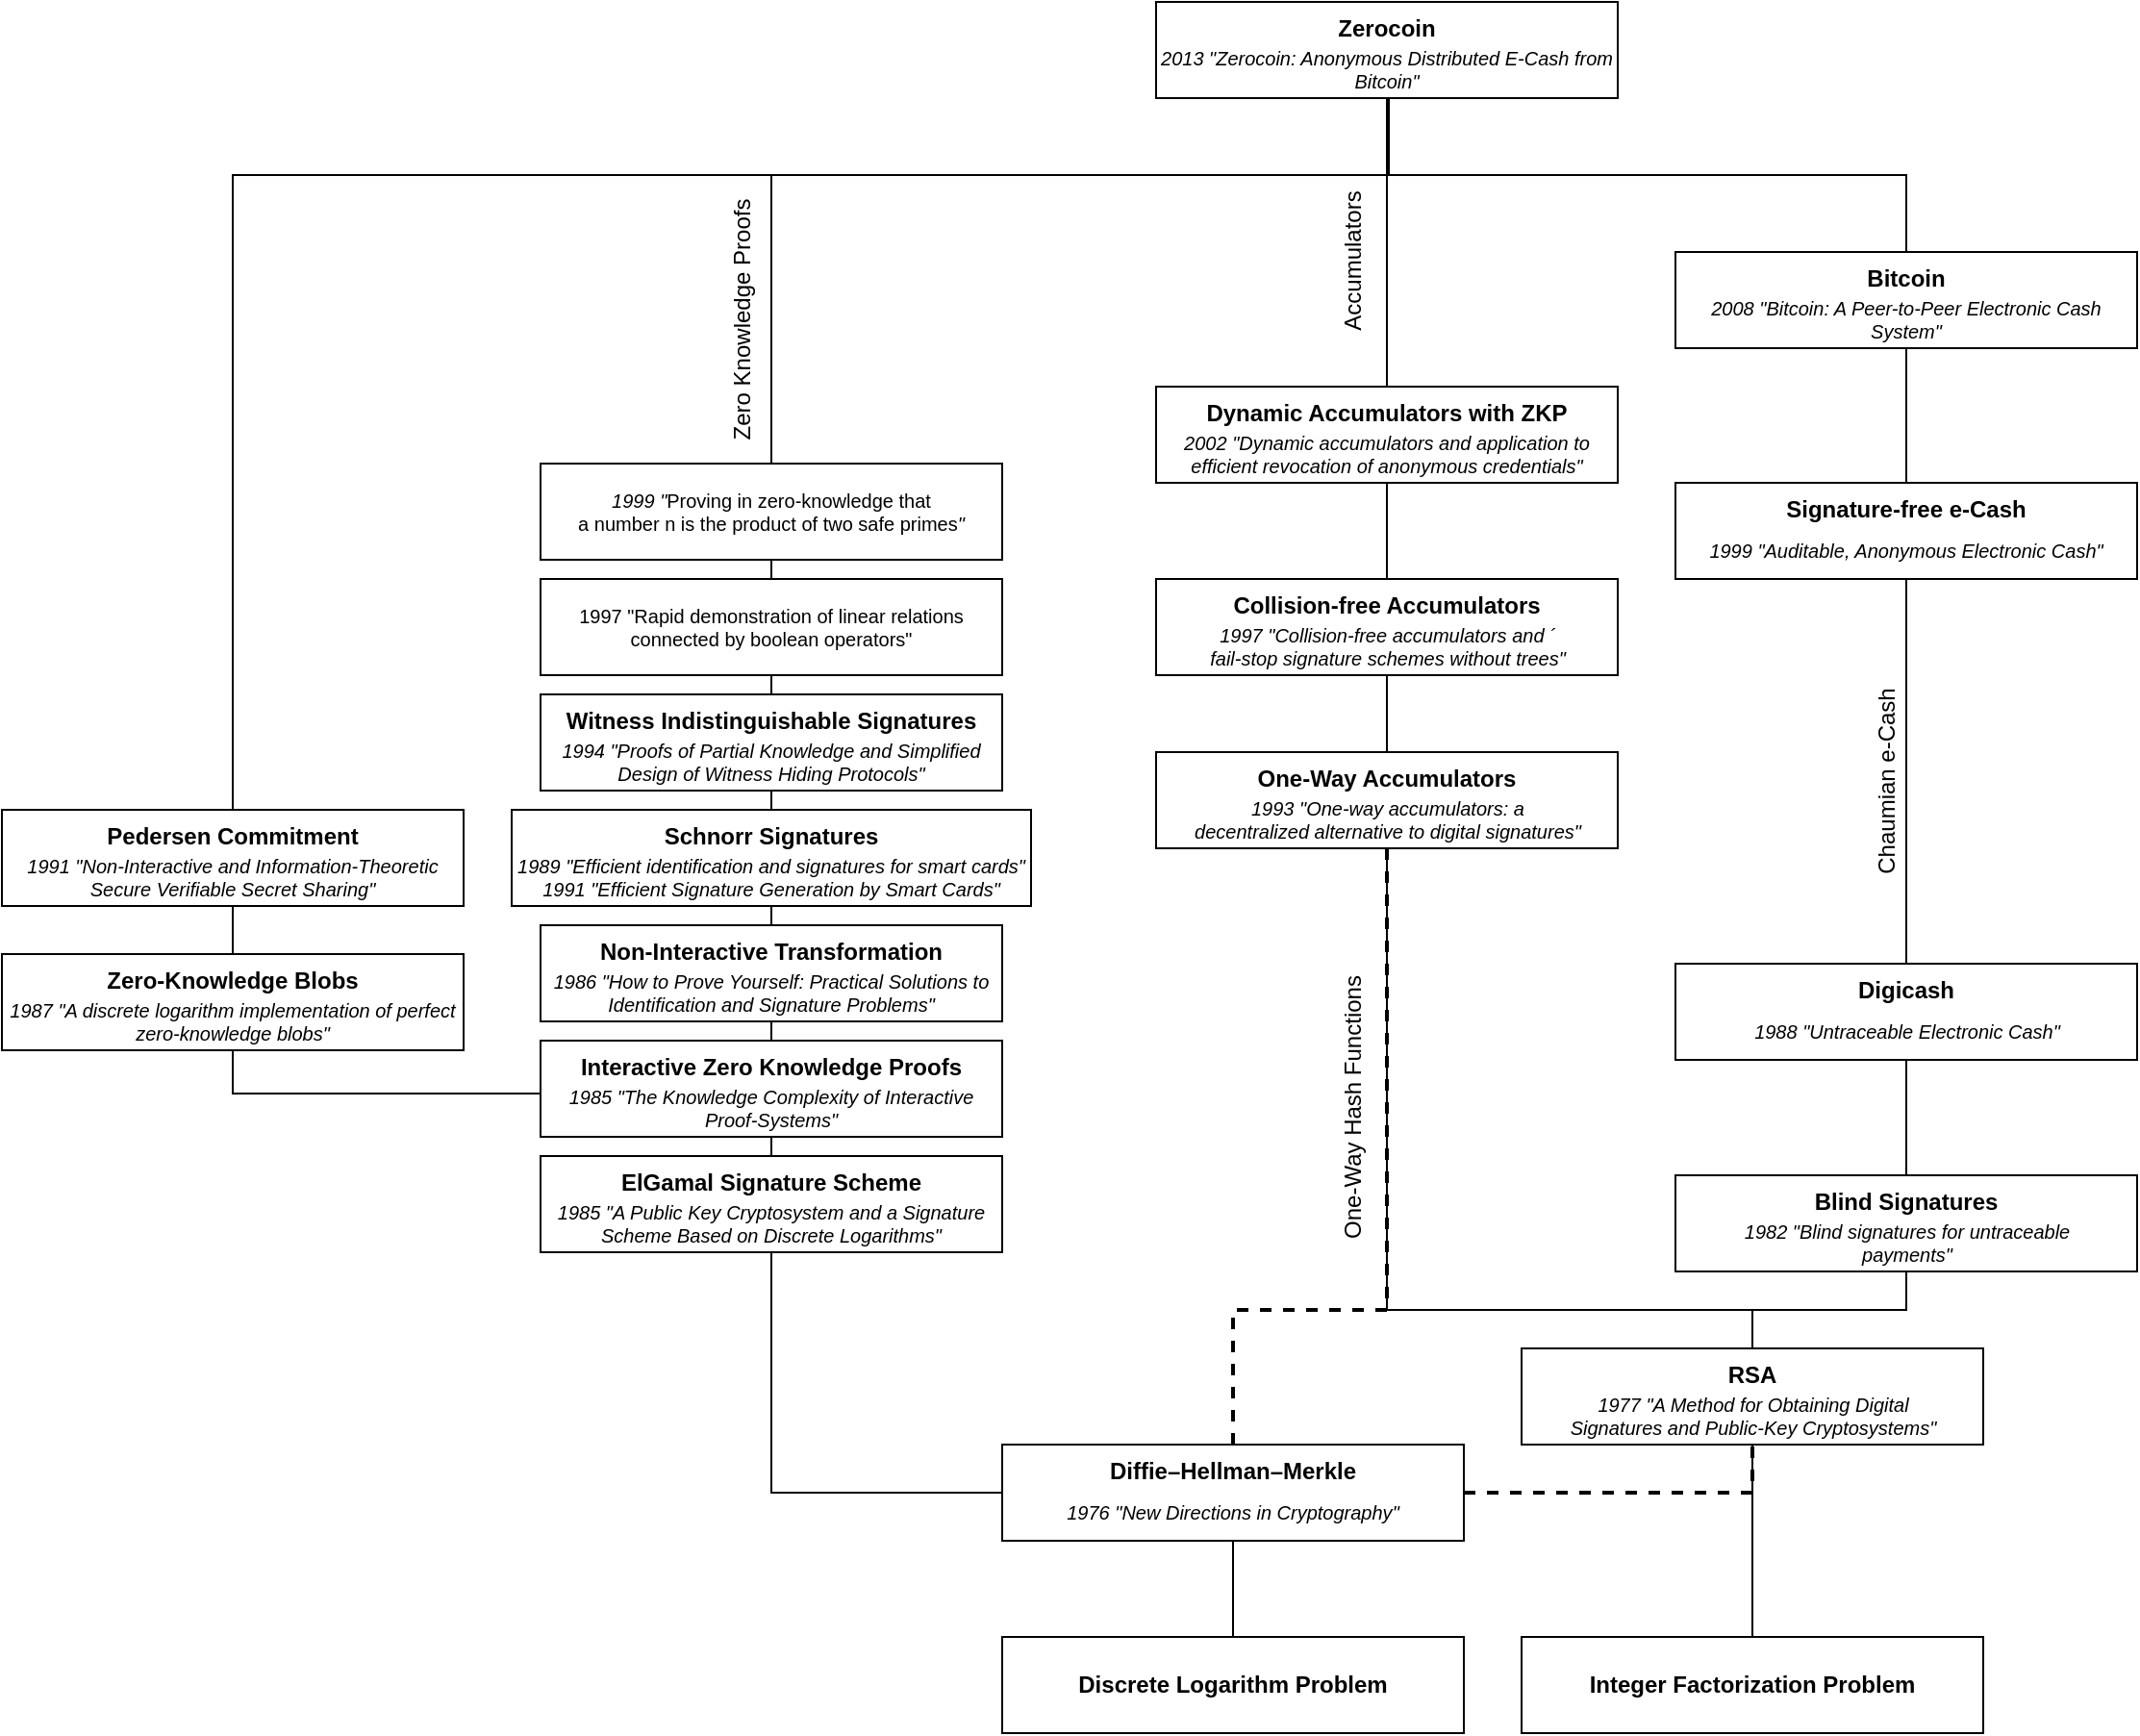 <mxfile version="22.1.16" type="device">
  <diagram name="Page-1" id="_Gakuy9Rwmy7J1l9Ox4a">
    <mxGraphModel dx="2860" dy="1197" grid="1" gridSize="10" guides="1" tooltips="1" connect="1" arrows="1" fold="1" page="1" pageScale="1" pageWidth="850" pageHeight="1100" math="0" shadow="0">
      <root>
        <mxCell id="0" />
        <mxCell id="1" parent="0" />
        <mxCell id="KyD_eOTLhy94dCNybC4f-15" style="edgeStyle=orthogonalEdgeStyle;rounded=0;orthogonalLoop=1;jettySize=auto;html=1;exitX=0.5;exitY=0;exitDx=0;exitDy=0;entryX=0.5;entryY=1;entryDx=0;entryDy=0;endArrow=none;endFill=0;" parent="1" source="5OxK8GY9uhZKVVhu8Ng6-3" target="KyD_eOTLhy94dCNybC4f-4" edge="1">
          <mxGeometry relative="1" as="geometry" />
        </mxCell>
        <mxCell id="nzbw7blMAr6pjb6i6NWN-11" style="edgeStyle=orthogonalEdgeStyle;rounded=0;orthogonalLoop=1;jettySize=auto;html=1;exitX=0.5;exitY=0;exitDx=0;exitDy=0;entryX=0.5;entryY=1;entryDx=0;entryDy=0;endArrow=none;endFill=0;" parent="1" source="5OxK8GY9uhZKVVhu8Ng6-3" target="nzbw7blMAr6pjb6i6NWN-8" edge="1">
          <mxGeometry relative="1" as="geometry">
            <Array as="points">
              <mxPoint x="190" y="870" />
              <mxPoint y="870" />
            </Array>
          </mxGeometry>
        </mxCell>
        <mxCell id="5OxK8GY9uhZKVVhu8Ng6-3" value="RSA" style="rounded=0;whiteSpace=wrap;html=1;verticalAlign=top;fontStyle=1" parent="1" vertex="1">
          <mxGeometry x="70" y="890" width="240" height="50" as="geometry" />
        </mxCell>
        <mxCell id="5OxK8GY9uhZKVVhu8Ng6-4" value="&lt;div style=&quot;font-size: 10px;&quot;&gt;&lt;i style=&quot;font-size: 10px;&quot;&gt;1977 &quot;A Method for Obtaining Digital&lt;/i&gt;&lt;/div&gt;&lt;div style=&quot;font-size: 10px;&quot;&gt;&lt;i style=&quot;font-size: 10px;&quot;&gt;Signatures and Public-Key Cryptosystems&quot;&lt;/i&gt;&lt;/div&gt;" style="text;html=1;strokeColor=none;fillColor=none;align=center;verticalAlign=middle;whiteSpace=wrap;rounded=0;fontSize=10;" parent="1" vertex="1">
          <mxGeometry x="87.5" y="910" width="205" height="30" as="geometry" />
        </mxCell>
        <mxCell id="bKiuF4yFzHOzXGZw1D5E-57" style="edgeStyle=orthogonalEdgeStyle;rounded=0;orthogonalLoop=1;jettySize=auto;html=1;exitX=1;exitY=0.5;exitDx=0;exitDy=0;entryX=0.5;entryY=1;entryDx=0;entryDy=0;endArrow=none;endFill=0;strokeWidth=2;dashed=1;" parent="1" source="5OxK8GY9uhZKVVhu8Ng6-5" target="5OxK8GY9uhZKVVhu8Ng6-4" edge="1">
          <mxGeometry relative="1" as="geometry">
            <mxPoint x="330" y="1090" as="sourcePoint" />
          </mxGeometry>
        </mxCell>
        <mxCell id="nzbw7blMAr6pjb6i6NWN-13" style="edgeStyle=orthogonalEdgeStyle;rounded=0;orthogonalLoop=1;jettySize=auto;html=1;exitX=0.5;exitY=0;exitDx=0;exitDy=0;entryX=0.5;entryY=1;entryDx=0;entryDy=0;dashed=1;strokeWidth=2;endArrow=none;endFill=0;" parent="1" source="5OxK8GY9uhZKVVhu8Ng6-5" target="nzbw7blMAr6pjb6i6NWN-8" edge="1">
          <mxGeometry relative="1" as="geometry">
            <Array as="points">
              <mxPoint x="-80" y="870" />
              <mxPoint y="870" />
            </Array>
          </mxGeometry>
        </mxCell>
        <mxCell id="CaObLDD9Qa8IoBOlciWS-10" style="edgeStyle=orthogonalEdgeStyle;rounded=0;orthogonalLoop=1;jettySize=auto;html=1;exitX=0;exitY=0.5;exitDx=0;exitDy=0;entryX=0.5;entryY=1;entryDx=0;entryDy=0;endArrow=none;endFill=0;" edge="1" parent="1" source="5OxK8GY9uhZKVVhu8Ng6-5" target="CaObLDD9Qa8IoBOlciWS-2">
          <mxGeometry relative="1" as="geometry" />
        </mxCell>
        <mxCell id="5OxK8GY9uhZKVVhu8Ng6-5" value="Diffie–Hellman–Merkle" style="rounded=0;whiteSpace=wrap;html=1;verticalAlign=top;fontStyle=1" parent="1" vertex="1">
          <mxGeometry x="-200" y="940" width="240" height="50" as="geometry" />
        </mxCell>
        <mxCell id="5OxK8GY9uhZKVVhu8Ng6-6" value="&lt;div style=&quot;font-size: 10px;&quot;&gt;&lt;i style=&quot;font-size: 10px;&quot;&gt;1976 &quot;New Directions in Cryptography&lt;/i&gt;&lt;i style=&quot;background-color: initial;&quot;&gt;&quot;&lt;/i&gt;&lt;/div&gt;" style="text;html=1;strokeColor=none;fillColor=none;align=center;verticalAlign=middle;whiteSpace=wrap;rounded=0;fontSize=10;" parent="1" vertex="1">
          <mxGeometry x="-190" y="960" width="220" height="30" as="geometry" />
        </mxCell>
        <mxCell id="5OxK8GY9uhZKVVhu8Ng6-11" style="edgeStyle=orthogonalEdgeStyle;rounded=0;orthogonalLoop=1;jettySize=auto;html=1;exitX=0.5;exitY=0;exitDx=0;exitDy=0;entryX=0.5;entryY=1;entryDx=0;entryDy=0;endArrow=none;endFill=0;" parent="1" source="5OxK8GY9uhZKVVhu8Ng6-7" target="5OxK8GY9uhZKVVhu8Ng6-6" edge="1">
          <mxGeometry relative="1" as="geometry" />
        </mxCell>
        <mxCell id="5OxK8GY9uhZKVVhu8Ng6-7" value="Discrete Logarithm Problem" style="rounded=0;whiteSpace=wrap;html=1;fontStyle=1" parent="1" vertex="1">
          <mxGeometry x="-200" y="1040" width="240" height="50" as="geometry" />
        </mxCell>
        <mxCell id="bKiuF4yFzHOzXGZw1D5E-45" style="edgeStyle=orthogonalEdgeStyle;rounded=0;orthogonalLoop=1;jettySize=auto;html=1;exitX=0.5;exitY=0;exitDx=0;exitDy=0;endArrow=none;endFill=0;" parent="1" source="5OxK8GY9uhZKVVhu8Ng6-8" target="5OxK8GY9uhZKVVhu8Ng6-4" edge="1">
          <mxGeometry relative="1" as="geometry" />
        </mxCell>
        <mxCell id="5OxK8GY9uhZKVVhu8Ng6-8" value="Integer Factorization Problem" style="rounded=0;whiteSpace=wrap;html=1;fontStyle=1" parent="1" vertex="1">
          <mxGeometry x="70" y="1040" width="240" height="50" as="geometry" />
        </mxCell>
        <mxCell id="KyD_eOTLhy94dCNybC4f-1" value="Zerocoin" style="rounded=0;whiteSpace=wrap;html=1;verticalAlign=top;fontStyle=1" parent="1" vertex="1">
          <mxGeometry x="-120" y="190" width="240" height="50" as="geometry" />
        </mxCell>
        <mxCell id="KyD_eOTLhy94dCNybC4f-2" value="&lt;div style=&quot;font-size: 10px;&quot;&gt;&lt;/div&gt;&lt;i&gt;2013 &quot;Zerocoin: Anonymous Distributed E-Cash from Bitcoin&quot;&lt;br&gt;&lt;/i&gt;" style="text;html=1;strokeColor=none;fillColor=none;align=center;verticalAlign=middle;whiteSpace=wrap;rounded=0;fontSize=10;" parent="1" vertex="1">
          <mxGeometry x="-120" y="210" width="240" height="30" as="geometry" />
        </mxCell>
        <mxCell id="KyD_eOTLhy94dCNybC4f-7" style="edgeStyle=orthogonalEdgeStyle;rounded=0;orthogonalLoop=1;jettySize=auto;html=1;exitX=0.5;exitY=0;exitDx=0;exitDy=0;entryX=0.5;entryY=1;entryDx=0;entryDy=0;endArrow=none;endFill=0;" parent="1" source="KyD_eOTLhy94dCNybC4f-3" target="KyD_eOTLhy94dCNybC4f-6" edge="1">
          <mxGeometry relative="1" as="geometry" />
        </mxCell>
        <mxCell id="KyD_eOTLhy94dCNybC4f-3" value="Blind Signatures" style="rounded=0;whiteSpace=wrap;html=1;verticalAlign=top;fontStyle=1" parent="1" vertex="1">
          <mxGeometry x="150" y="800" width="240" height="50" as="geometry" />
        </mxCell>
        <mxCell id="KyD_eOTLhy94dCNybC4f-4" value="&lt;div style=&quot;font-size: 10px;&quot;&gt;&lt;i&gt;1982 &quot;Blind signatures for untraceable payments&quot;&lt;/i&gt;&lt;/div&gt;" style="text;html=1;strokeColor=none;fillColor=none;align=center;verticalAlign=middle;whiteSpace=wrap;rounded=0;fontSize=10;" parent="1" vertex="1">
          <mxGeometry x="167.5" y="820" width="205" height="30" as="geometry" />
        </mxCell>
        <mxCell id="KyD_eOTLhy94dCNybC4f-19" style="edgeStyle=orthogonalEdgeStyle;rounded=0;orthogonalLoop=1;jettySize=auto;html=1;exitX=0.5;exitY=0;exitDx=0;exitDy=0;entryX=0.5;entryY=1;entryDx=0;entryDy=0;endArrow=none;endFill=0;" parent="1" source="KyD_eOTLhy94dCNybC4f-5" target="KyD_eOTLhy94dCNybC4f-18" edge="1">
          <mxGeometry relative="1" as="geometry" />
        </mxCell>
        <mxCell id="KyD_eOTLhy94dCNybC4f-5" value="Digicash" style="rounded=0;whiteSpace=wrap;html=1;verticalAlign=top;fontStyle=1" parent="1" vertex="1">
          <mxGeometry x="150" y="690" width="240" height="50" as="geometry" />
        </mxCell>
        <mxCell id="KyD_eOTLhy94dCNybC4f-6" value="&lt;div style=&quot;font-size: 10px;&quot;&gt;&lt;i&gt;1988 &quot;Untraceable Electronic Cash&quot;&lt;/i&gt;&lt;/div&gt;" style="text;html=1;strokeColor=none;fillColor=none;align=center;verticalAlign=middle;whiteSpace=wrap;rounded=0;fontSize=10;" parent="1" vertex="1">
          <mxGeometry x="167.5" y="710" width="205" height="30" as="geometry" />
        </mxCell>
        <mxCell id="PVdPPHzCQSvvqk6dLM3M-4" style="edgeStyle=orthogonalEdgeStyle;rounded=0;orthogonalLoop=1;jettySize=auto;html=1;exitX=0.5;exitY=0;exitDx=0;exitDy=0;entryX=0.5;entryY=1;entryDx=0;entryDy=0;endArrow=none;endFill=0;" parent="1" source="KyD_eOTLhy94dCNybC4f-17" target="PVdPPHzCQSvvqk6dLM3M-2" edge="1">
          <mxGeometry relative="1" as="geometry" />
        </mxCell>
        <mxCell id="KyD_eOTLhy94dCNybC4f-17" value="Signature-free e-Cash" style="rounded=0;whiteSpace=wrap;html=1;verticalAlign=top;fontStyle=1" parent="1" vertex="1">
          <mxGeometry x="150" y="440" width="240" height="50" as="geometry" />
        </mxCell>
        <mxCell id="KyD_eOTLhy94dCNybC4f-18" value="&lt;div style=&quot;&quot;&gt;1999 &quot;Auditable, Anonymous Electronic Cash&quot;&lt;/div&gt;" style="text;html=1;strokeColor=none;fillColor=none;align=center;verticalAlign=middle;whiteSpace=wrap;rounded=0;fontSize=10;fontStyle=2" parent="1" vertex="1">
          <mxGeometry x="150" y="460" width="240" height="30" as="geometry" />
        </mxCell>
        <mxCell id="nzbw7blMAr6pjb6i6NWN-12" style="edgeStyle=orthogonalEdgeStyle;rounded=0;orthogonalLoop=1;jettySize=auto;html=1;exitX=0.5;exitY=0;exitDx=0;exitDy=0;entryX=0.5;entryY=1;entryDx=0;entryDy=0;endArrow=none;endFill=0;" parent="1" source="nzbw7blMAr6pjb6i6NWN-3" target="KyD_eOTLhy94dCNybC4f-2" edge="1">
          <mxGeometry relative="1" as="geometry" />
        </mxCell>
        <mxCell id="nzbw7blMAr6pjb6i6NWN-3" value="Dynamic Accumulators with ZKP" style="rounded=0;whiteSpace=wrap;html=1;verticalAlign=top;fontStyle=1" parent="1" vertex="1">
          <mxGeometry x="-120" y="390" width="240" height="50" as="geometry" />
        </mxCell>
        <mxCell id="nzbw7blMAr6pjb6i6NWN-4" value="&lt;div style=&quot;font-size: 10px;&quot;&gt;&lt;span&gt;2002 &quot;&lt;/span&gt;Dynamic accumulators&amp;nbsp;&lt;span style=&quot;background-color: initial;&quot;&gt;and application to efficient revocation of anonymous credentials&quot;&lt;/span&gt;&lt;/div&gt;" style="text;html=1;strokeColor=none;fillColor=none;align=center;verticalAlign=middle;whiteSpace=wrap;rounded=0;fontSize=10;fontStyle=2" parent="1" vertex="1">
          <mxGeometry x="-120" y="410" width="240" height="30" as="geometry" />
        </mxCell>
        <mxCell id="nzbw7blMAr6pjb6i6NWN-10" style="edgeStyle=orthogonalEdgeStyle;rounded=0;orthogonalLoop=1;jettySize=auto;html=1;exitX=0.5;exitY=0;exitDx=0;exitDy=0;endArrow=none;endFill=0;" parent="1" source="nzbw7blMAr6pjb6i6NWN-5" target="nzbw7blMAr6pjb6i6NWN-4" edge="1">
          <mxGeometry relative="1" as="geometry" />
        </mxCell>
        <mxCell id="nzbw7blMAr6pjb6i6NWN-5" value="Collision-free Accumulators" style="rounded=0;whiteSpace=wrap;html=1;verticalAlign=top;fontStyle=1" parent="1" vertex="1">
          <mxGeometry x="-120" y="490" width="240" height="50" as="geometry" />
        </mxCell>
        <mxCell id="nzbw7blMAr6pjb6i6NWN-6" value="&lt;div style=&quot;font-size: 10px;&quot;&gt;&lt;span&gt;1997 &quot;&lt;/span&gt;Collision-free accumulators and ´&lt;/div&gt;&lt;div&gt;fail-stop signature schemes without trees&quot;&lt;/div&gt;" style="text;html=1;strokeColor=none;fillColor=none;align=center;verticalAlign=middle;whiteSpace=wrap;rounded=0;fontSize=10;fontStyle=2" parent="1" vertex="1">
          <mxGeometry x="-102.5" y="510" width="205" height="30" as="geometry" />
        </mxCell>
        <mxCell id="nzbw7blMAr6pjb6i6NWN-9" style="edgeStyle=orthogonalEdgeStyle;rounded=0;orthogonalLoop=1;jettySize=auto;html=1;exitX=0.5;exitY=0;exitDx=0;exitDy=0;entryX=0.5;entryY=1;entryDx=0;entryDy=0;endArrow=none;endFill=0;" parent="1" source="nzbw7blMAr6pjb6i6NWN-7" target="nzbw7blMAr6pjb6i6NWN-6" edge="1">
          <mxGeometry relative="1" as="geometry" />
        </mxCell>
        <mxCell id="nzbw7blMAr6pjb6i6NWN-7" value="One-Way Accumulators" style="rounded=0;whiteSpace=wrap;html=1;verticalAlign=top;fontStyle=1" parent="1" vertex="1">
          <mxGeometry x="-120" y="580" width="240" height="50" as="geometry" />
        </mxCell>
        <mxCell id="nzbw7blMAr6pjb6i6NWN-8" value="&lt;div style=&quot;font-size: 10px;&quot;&gt;&lt;span&gt;1993 &quot;&lt;/span&gt;One-way accumulators: a&lt;/div&gt;&lt;div&gt;decentralized alternative to digital signatures&quot;&lt;/div&gt;" style="text;html=1;strokeColor=none;fillColor=none;align=center;verticalAlign=middle;whiteSpace=wrap;rounded=0;fontSize=10;fontStyle=2" parent="1" vertex="1">
          <mxGeometry x="-102.5" y="600" width="205" height="30" as="geometry" />
        </mxCell>
        <mxCell id="nzbw7blMAr6pjb6i6NWN-14" value="One-Way Hash Functions" style="text;html=1;strokeColor=none;fillColor=none;align=center;verticalAlign=middle;whiteSpace=wrap;rounded=0;rotation=-90;" parent="1" vertex="1">
          <mxGeometry x="-102.5" y="750" width="170" height="30" as="geometry" />
        </mxCell>
        <mxCell id="nzbw7blMAr6pjb6i6NWN-15" value="Chaumian e-Cash" style="text;html=1;strokeColor=none;fillColor=none;align=center;verticalAlign=middle;whiteSpace=wrap;rounded=0;rotation=-90;" parent="1" vertex="1">
          <mxGeometry x="200" y="580" width="120" height="30" as="geometry" />
        </mxCell>
        <mxCell id="nzbw7blMAr6pjb6i6NWN-20" value="Accumulators" style="text;html=1;strokeColor=none;fillColor=none;align=center;verticalAlign=middle;whiteSpace=wrap;rounded=0;rotation=-90;" parent="1" vertex="1">
          <mxGeometry x="-102.5" y="310" width="170" height="30" as="geometry" />
        </mxCell>
        <mxCell id="PVdPPHzCQSvvqk6dLM3M-5" style="edgeStyle=orthogonalEdgeStyle;rounded=0;orthogonalLoop=1;jettySize=auto;html=1;exitX=0.5;exitY=0;exitDx=0;exitDy=0;entryX=0.5;entryY=1;entryDx=0;entryDy=0;endArrow=none;endFill=0;" parent="1" source="PVdPPHzCQSvvqk6dLM3M-1" target="KyD_eOTLhy94dCNybC4f-2" edge="1">
          <mxGeometry relative="1" as="geometry" />
        </mxCell>
        <mxCell id="PVdPPHzCQSvvqk6dLM3M-1" value="Bitcoin" style="rounded=0;whiteSpace=wrap;html=1;verticalAlign=top;fontStyle=1" parent="1" vertex="1">
          <mxGeometry x="150" y="320" width="240" height="50" as="geometry" />
        </mxCell>
        <mxCell id="PVdPPHzCQSvvqk6dLM3M-2" value="&lt;div style=&quot;font-size: 10px;&quot;&gt;&lt;/div&gt;&lt;i&gt;2008 &quot;Bitcoin: A Peer-to-Peer Electronic Cash System&quot;&lt;br&gt;&lt;/i&gt;" style="text;html=1;strokeColor=none;fillColor=none;align=center;verticalAlign=middle;whiteSpace=wrap;rounded=0;fontSize=10;" parent="1" vertex="1">
          <mxGeometry x="150" y="340" width="240" height="30" as="geometry" />
        </mxCell>
        <mxCell id="CaObLDD9Qa8IoBOlciWS-11" style="edgeStyle=orthogonalEdgeStyle;rounded=0;orthogonalLoop=1;jettySize=auto;html=1;exitX=0.5;exitY=0;exitDx=0;exitDy=0;entryX=0.5;entryY=1;entryDx=0;entryDy=0;endArrow=none;endFill=0;" edge="1" parent="1" source="CaObLDD9Qa8IoBOlciWS-1" target="CaObLDD9Qa8IoBOlciWS-5">
          <mxGeometry relative="1" as="geometry" />
        </mxCell>
        <mxCell id="CaObLDD9Qa8IoBOlciWS-1" value="ElGamal Signature Scheme" style="rounded=0;whiteSpace=wrap;html=1;verticalAlign=top;fontStyle=1" vertex="1" parent="1">
          <mxGeometry x="-440" y="790" width="240" height="50" as="geometry" />
        </mxCell>
        <mxCell id="CaObLDD9Qa8IoBOlciWS-2" value="1985 &quot;A Public Key Cryptosystem and a Signature Scheme Based on Discrete Logarithms&quot;" style="text;html=1;strokeColor=none;fillColor=none;align=center;verticalAlign=middle;whiteSpace=wrap;rounded=0;fontSize=10;fontStyle=2" vertex="1" parent="1">
          <mxGeometry x="-440" y="810" width="240" height="30" as="geometry" />
        </mxCell>
        <mxCell id="CaObLDD9Qa8IoBOlciWS-3" style="edgeStyle=orthogonalEdgeStyle;rounded=0;orthogonalLoop=1;jettySize=auto;html=1;exitX=0.5;exitY=0;exitDx=0;exitDy=0;entryX=0.5;entryY=1;entryDx=0;entryDy=0;endArrow=none;endFill=0;" edge="1" parent="1" source="CaObLDD9Qa8IoBOlciWS-4" target="CaObLDD9Qa8IoBOlciWS-7">
          <mxGeometry relative="1" as="geometry" />
        </mxCell>
        <mxCell id="CaObLDD9Qa8IoBOlciWS-4" value="Interactive Zero Knowledge Proofs" style="rounded=0;whiteSpace=wrap;html=1;verticalAlign=top;fontStyle=1" vertex="1" parent="1">
          <mxGeometry x="-440" y="730" width="240" height="50" as="geometry" />
        </mxCell>
        <mxCell id="CaObLDD9Qa8IoBOlciWS-19" style="edgeStyle=orthogonalEdgeStyle;rounded=0;orthogonalLoop=1;jettySize=auto;html=1;exitX=0;exitY=0.25;exitDx=0;exitDy=0;entryX=0.5;entryY=1;entryDx=0;entryDy=0;endArrow=none;endFill=0;" edge="1" parent="1" source="CaObLDD9Qa8IoBOlciWS-5" target="CaObLDD9Qa8IoBOlciWS-18">
          <mxGeometry relative="1" as="geometry" />
        </mxCell>
        <mxCell id="CaObLDD9Qa8IoBOlciWS-5" value="&lt;span style=&quot;background-color: initial;&quot;&gt;1985 &quot;The Knowledge Complexity of Interactive Proof-Systems&quot;&lt;br&gt;&lt;/span&gt;" style="text;html=1;strokeColor=none;fillColor=none;align=center;verticalAlign=middle;whiteSpace=wrap;rounded=0;fontSize=10;fontStyle=2" vertex="1" parent="1">
          <mxGeometry x="-440" y="750" width="240" height="30" as="geometry" />
        </mxCell>
        <mxCell id="CaObLDD9Qa8IoBOlciWS-12" style="edgeStyle=orthogonalEdgeStyle;rounded=0;orthogonalLoop=1;jettySize=auto;html=1;exitX=0.5;exitY=0;exitDx=0;exitDy=0;entryX=0.5;entryY=1;entryDx=0;entryDy=0;endArrow=none;endFill=0;" edge="1" parent="1" source="CaObLDD9Qa8IoBOlciWS-6" target="CaObLDD9Qa8IoBOlciWS-9">
          <mxGeometry relative="1" as="geometry" />
        </mxCell>
        <mxCell id="CaObLDD9Qa8IoBOlciWS-6" value="Non-Interactive Transformation" style="rounded=0;whiteSpace=wrap;html=1;verticalAlign=top;fontStyle=1" vertex="1" parent="1">
          <mxGeometry x="-440" y="670" width="240" height="50" as="geometry" />
        </mxCell>
        <mxCell id="CaObLDD9Qa8IoBOlciWS-7" value="&lt;span style=&quot;background-color: initial;&quot;&gt;1986 &quot;How to Prove Yourself: Practical Solutions to Identification and Signature Problems&quot;&lt;br&gt;&lt;/span&gt;" style="text;html=1;strokeColor=none;fillColor=none;align=center;verticalAlign=middle;whiteSpace=wrap;rounded=0;fontSize=10;fontStyle=2" vertex="1" parent="1">
          <mxGeometry x="-440" y="690" width="240" height="30" as="geometry" />
        </mxCell>
        <mxCell id="CaObLDD9Qa8IoBOlciWS-24" style="edgeStyle=orthogonalEdgeStyle;rounded=0;orthogonalLoop=1;jettySize=auto;html=1;exitX=0.5;exitY=0;exitDx=0;exitDy=0;entryX=0.5;entryY=1;entryDx=0;entryDy=0;endArrow=none;endFill=0;" edge="1" parent="1" source="CaObLDD9Qa8IoBOlciWS-8" target="CaObLDD9Qa8IoBOlciWS-21">
          <mxGeometry relative="1" as="geometry" />
        </mxCell>
        <mxCell id="CaObLDD9Qa8IoBOlciWS-8" value="Schnorr Signatures" style="rounded=0;whiteSpace=wrap;html=1;verticalAlign=top;fontStyle=1" vertex="1" parent="1">
          <mxGeometry x="-455" y="610" width="270" height="50" as="geometry" />
        </mxCell>
        <mxCell id="CaObLDD9Qa8IoBOlciWS-9" value="&lt;div style=&quot;font-size: 10px;&quot;&gt;&lt;/div&gt;&lt;i&gt;1989 &quot;Efficient identification and signatures for smart cards&quot;&lt;br&gt;1991 &quot;Efficient Signature Generation by Smart Cards&quot;&lt;br&gt;&lt;/i&gt;" style="text;html=1;strokeColor=none;fillColor=none;align=center;verticalAlign=middle;whiteSpace=wrap;rounded=0;fontSize=10;" vertex="1" parent="1">
          <mxGeometry x="-455" y="630" width="270" height="30" as="geometry" />
        </mxCell>
        <mxCell id="CaObLDD9Qa8IoBOlciWS-33" style="edgeStyle=orthogonalEdgeStyle;rounded=0;orthogonalLoop=1;jettySize=auto;html=1;exitX=0.5;exitY=0;exitDx=0;exitDy=0;endArrow=none;endFill=0;" edge="1" parent="1" source="CaObLDD9Qa8IoBOlciWS-14">
          <mxGeometry relative="1" as="geometry">
            <mxPoint y="240" as="targetPoint" />
            <Array as="points">
              <mxPoint x="-600" y="280" />
              <mxPoint x="1" y="280" />
            </Array>
          </mxGeometry>
        </mxCell>
        <mxCell id="CaObLDD9Qa8IoBOlciWS-14" value="Pedersen Commitment" style="rounded=0;whiteSpace=wrap;html=1;verticalAlign=top;fontStyle=1" vertex="1" parent="1">
          <mxGeometry x="-720" y="610" width="240" height="50" as="geometry" />
        </mxCell>
        <mxCell id="CaObLDD9Qa8IoBOlciWS-15" value="1991 &quot;Non-Interactive and Information-Theoretic Secure Verifiable Secret Sharing&quot;" style="text;html=1;strokeColor=none;fillColor=none;align=center;verticalAlign=middle;whiteSpace=wrap;rounded=0;fontSize=10;fontStyle=2" vertex="1" parent="1">
          <mxGeometry x="-720" y="630" width="240" height="30" as="geometry" />
        </mxCell>
        <mxCell id="CaObLDD9Qa8IoBOlciWS-16" style="edgeStyle=orthogonalEdgeStyle;rounded=0;orthogonalLoop=1;jettySize=auto;html=1;exitX=0.5;exitY=0;exitDx=0;exitDy=0;entryX=0.5;entryY=1;entryDx=0;entryDy=0;endArrow=none;endFill=0;" edge="1" parent="1" source="CaObLDD9Qa8IoBOlciWS-17" target="CaObLDD9Qa8IoBOlciWS-15">
          <mxGeometry relative="1" as="geometry" />
        </mxCell>
        <mxCell id="CaObLDD9Qa8IoBOlciWS-17" value=" Zero-Knowledge Blobs" style="rounded=0;whiteSpace=wrap;html=1;verticalAlign=top;fontStyle=1" vertex="1" parent="1">
          <mxGeometry x="-720" y="685" width="240" height="50" as="geometry" />
        </mxCell>
        <mxCell id="CaObLDD9Qa8IoBOlciWS-18" value="1987 &quot;A discrete logarithm implementation of perfect zero-knowledge blobs&quot;" style="text;html=1;strokeColor=none;fillColor=none;align=center;verticalAlign=middle;whiteSpace=wrap;rounded=0;fontSize=10;fontStyle=2" vertex="1" parent="1">
          <mxGeometry x="-720" y="705" width="240" height="30" as="geometry" />
        </mxCell>
        <mxCell id="CaObLDD9Qa8IoBOlciWS-27" style="edgeStyle=orthogonalEdgeStyle;rounded=0;orthogonalLoop=1;jettySize=auto;html=1;exitX=0.5;exitY=0;exitDx=0;exitDy=0;entryX=0.5;entryY=1;entryDx=0;entryDy=0;endArrow=none;endFill=0;" edge="1" parent="1" source="CaObLDD9Qa8IoBOlciWS-20" target="CaObLDD9Qa8IoBOlciWS-26">
          <mxGeometry relative="1" as="geometry" />
        </mxCell>
        <mxCell id="CaObLDD9Qa8IoBOlciWS-20" value="Witness Indistinguishable Signatures" style="rounded=0;whiteSpace=wrap;html=1;verticalAlign=top;fontStyle=1" vertex="1" parent="1">
          <mxGeometry x="-440" y="550" width="240" height="50" as="geometry" />
        </mxCell>
        <mxCell id="CaObLDD9Qa8IoBOlciWS-21" value="&lt;div style=&quot;font-size: 10px;&quot;&gt;&lt;/div&gt;&lt;i&gt;1994 &quot;Proofs of Partial Knowledge and Simplified&lt;div&gt;Design of Witness Hiding Protocols&quot;&lt;/div&gt;&lt;/i&gt;" style="text;html=1;strokeColor=none;fillColor=none;align=center;verticalAlign=middle;whiteSpace=wrap;rounded=0;fontSize=10;" vertex="1" parent="1">
          <mxGeometry x="-440" y="570" width="240" height="30" as="geometry" />
        </mxCell>
        <mxCell id="CaObLDD9Qa8IoBOlciWS-30" style="edgeStyle=orthogonalEdgeStyle;rounded=0;orthogonalLoop=1;jettySize=auto;html=1;exitX=0.5;exitY=0;exitDx=0;exitDy=0;entryX=1;entryY=1;entryDx=0;entryDy=0;endArrow=none;endFill=0;" edge="1" parent="1">
          <mxGeometry relative="1" as="geometry">
            <mxPoint x="-317" y="430" as="sourcePoint" />
            <mxPoint x="0.5" y="240" as="targetPoint" />
            <Array as="points">
              <mxPoint x="-320" y="430" />
              <mxPoint x="-320" y="280" />
              <mxPoint x="1" y="280" />
            </Array>
          </mxGeometry>
        </mxCell>
        <mxCell id="CaObLDD9Qa8IoBOlciWS-22" value="" style="rounded=0;whiteSpace=wrap;html=1;verticalAlign=top;fontStyle=1" vertex="1" parent="1">
          <mxGeometry x="-440" y="430" width="240" height="50" as="geometry" />
        </mxCell>
        <mxCell id="CaObLDD9Qa8IoBOlciWS-23" value="&lt;div style=&quot;font-size: 10px;&quot;&gt;&lt;/div&gt;&lt;i&gt;1999 &quot;&lt;/i&gt;Proving in zero-knowledge that&lt;br&gt;a number n is the product of two safe primes&lt;span style=&quot;font-style: italic; background-color: initial;&quot;&gt;&quot;&lt;/span&gt;" style="text;html=1;strokeColor=none;fillColor=none;align=center;verticalAlign=middle;whiteSpace=wrap;rounded=0;fontSize=10;" vertex="1" parent="1">
          <mxGeometry x="-440" y="440" width="240" height="30" as="geometry" />
        </mxCell>
        <mxCell id="CaObLDD9Qa8IoBOlciWS-34" style="edgeStyle=orthogonalEdgeStyle;rounded=0;orthogonalLoop=1;jettySize=auto;html=1;exitX=0.5;exitY=0;exitDx=0;exitDy=0;entryX=0.5;entryY=1;entryDx=0;entryDy=0;endArrow=none;endFill=0;" edge="1" parent="1" source="CaObLDD9Qa8IoBOlciWS-25" target="CaObLDD9Qa8IoBOlciWS-22">
          <mxGeometry relative="1" as="geometry" />
        </mxCell>
        <mxCell id="CaObLDD9Qa8IoBOlciWS-25" value="" style="rounded=0;whiteSpace=wrap;html=1;verticalAlign=top;fontStyle=1" vertex="1" parent="1">
          <mxGeometry x="-440" y="490" width="240" height="50" as="geometry" />
        </mxCell>
        <mxCell id="CaObLDD9Qa8IoBOlciWS-26" value="&lt;div style=&quot;font-size: 10px;&quot;&gt;&lt;/div&gt;1997 &quot;Rapid demonstration of linear relations connected by boolean operators&quot;" style="text;html=1;strokeColor=none;fillColor=none;align=center;verticalAlign=middle;whiteSpace=wrap;rounded=0;fontSize=10;" vertex="1" parent="1">
          <mxGeometry x="-440" y="500" width="240" height="30" as="geometry" />
        </mxCell>
        <mxCell id="CaObLDD9Qa8IoBOlciWS-32" value="Zero Knowledge Proofs" style="text;html=1;strokeColor=none;fillColor=none;align=center;verticalAlign=middle;whiteSpace=wrap;rounded=0;rotation=-90;" vertex="1" parent="1">
          <mxGeometry x="-420" y="340" width="170" height="30" as="geometry" />
        </mxCell>
      </root>
    </mxGraphModel>
  </diagram>
</mxfile>
